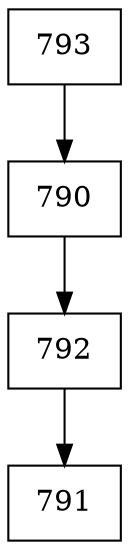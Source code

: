 digraph G {
  node [shape=record];
  node0 [label="{793}"];
  node0 -> node1;
  node1 [label="{790}"];
  node1 -> node2;
  node2 [label="{792}"];
  node2 -> node3;
  node3 [label="{791}"];
}
